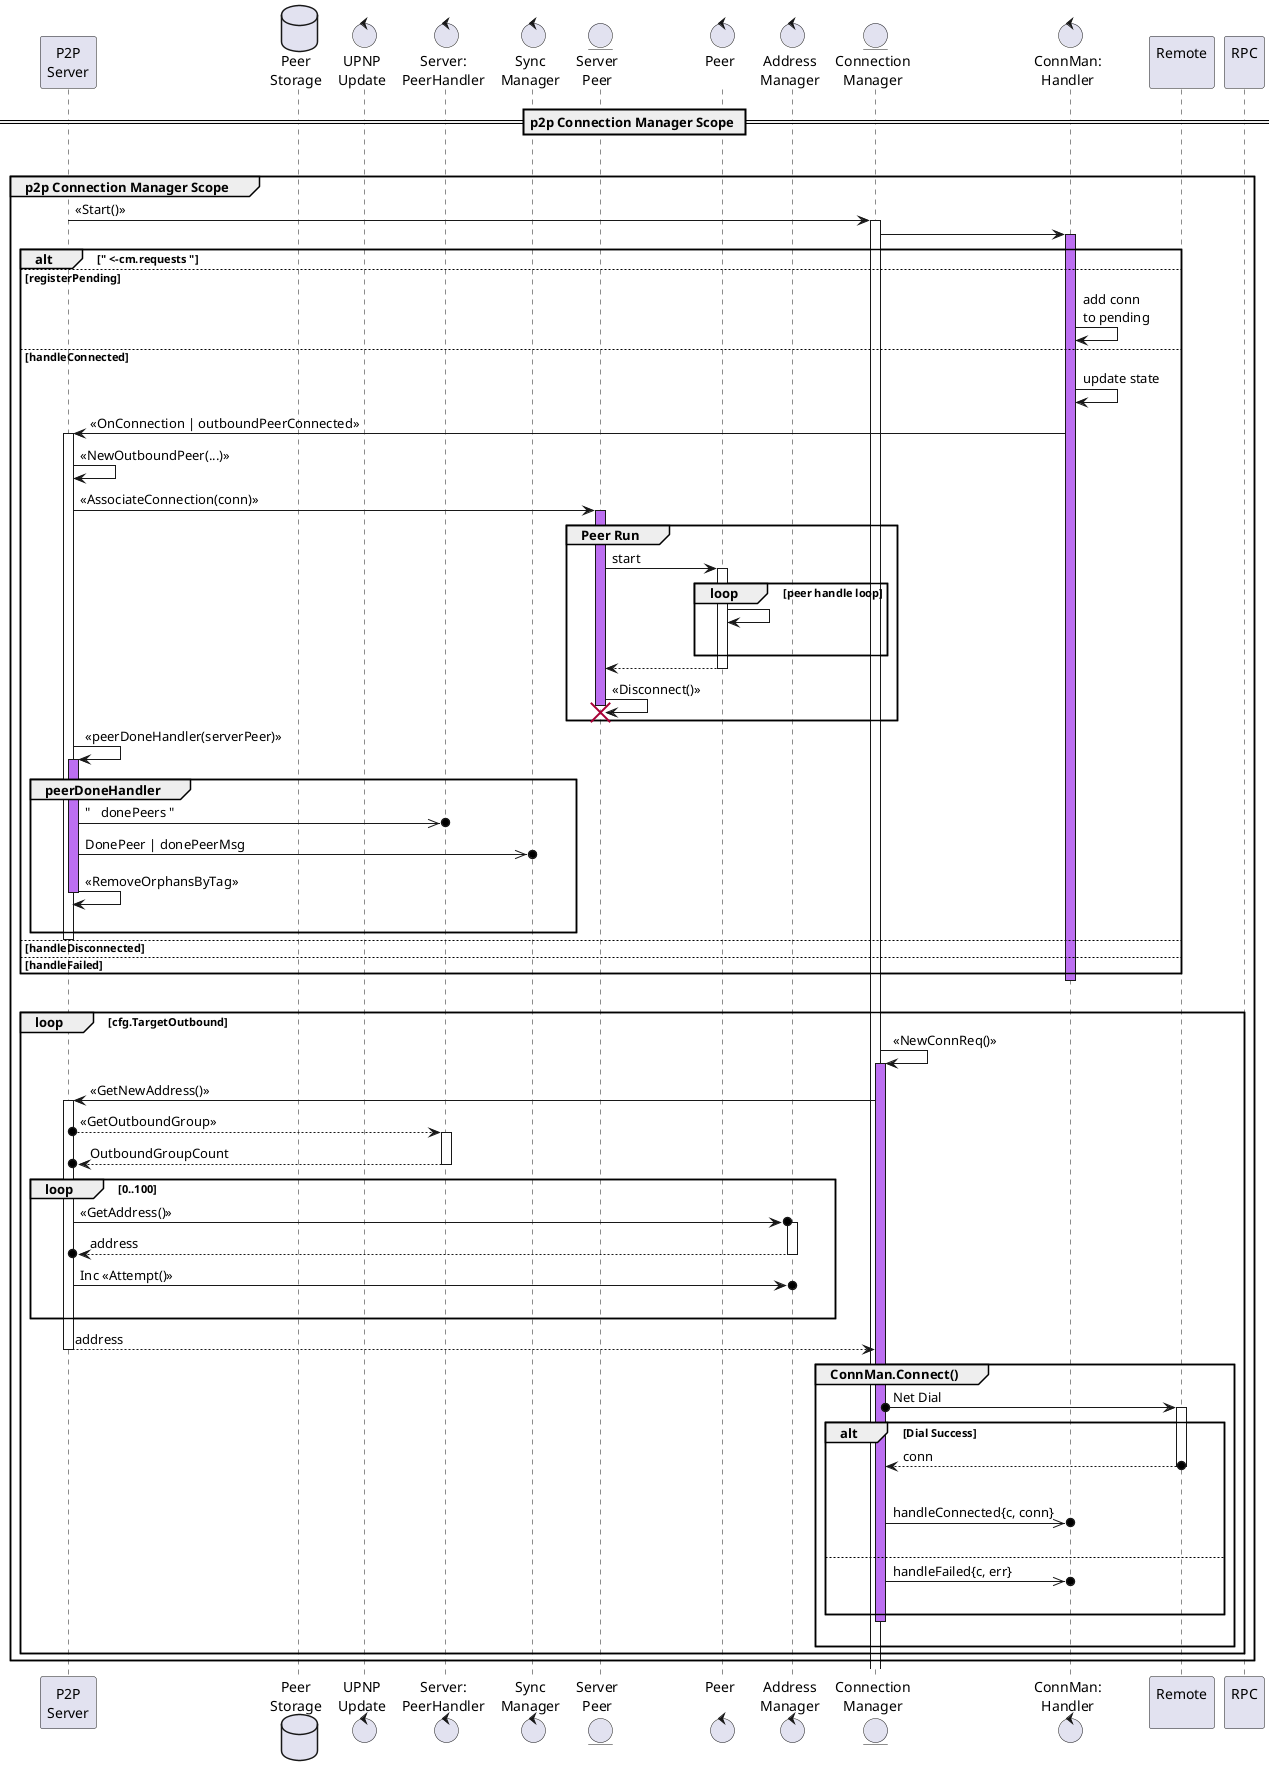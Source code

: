 @startuml


' arrows usage:
' | Example      | Usage                         |
' |--------------|-------------------------------|
' | A ->    B    | regular invocation            |
' | A o->   B    | sync IO call; ex HTTP request |
' | A o-->> B    | start new goroutine           |
' | A ->>o  B    | write to channel              |
' | A o->>o B    | B read from channel           |
' | A ->o   B    | state update                  |
' | A o->   B !! | write to response channel     |

' color codes:
' #bc6ff1 - goroutine invocation
' #bedbbb - scope boundary

participant "P2P\nServer" as S
database "Peer\nStorage" as PDB
control "UPNP\nUpdate" as UPNP
control "Server:\nPeerHandler" as SPH
control "Sync\nManager" as SyncManager
entity "Server\nPeer" as SP
control "Peer\n" as P
control "Address\nManager" as AddrMan
entity "Connection\nManager" as ConnMan
control "ConnMan:\nHandler" as CManHandler
participant "Remote\n" as Remote
participant "RPC\n" as RPC

!procedure $ConnMan_Connect()
  group ConnMan.Connect()
      ConnMan o-> Remote ++: Net Dial
      alt Dial Success
        return conn
        |||
        ConnMan ->>o CManHandler: handleConnected{c, conn}
        |||
      else
        ConnMan ->>o CManHandler:  handleFailed{c, err}
        |||
      end
      deactivate ConnMan
      |||
  end

!endprocedure

== p2p Connection Manager Scope ==
|||
group p2p Connection Manager Scope
  S -> ConnMan ++: << Start() >>
  ConnMan -> CManHandler ++ #bc6ff1

  alt " <-cm.requests "
  else registerPending
  CManHandler -> CManHandler : add conn\nto pending

  else handleConnected
    CManHandler -> CManHandler : update state
    CManHandler -> S ++: <<OnConnection | outboundPeerConnected >>
    S -> S :  << NewOutboundPeer(...) >>

    S -> SP ++ #bc6ff1: << AssociateConnection(conn) >>
      group Peer Run
        SP -> P ++: start
        loop peer handle loop
          P -> P
          |||
        end
        return


      SP -> SP: << Disconnect() >>
      destroy SP
     end



    S -> S ++ #bc6ff1: << peerDoneHandler(serverPeer) >>
    group peerDoneHandler
      S ->>o SPH: "   donePeers "
      S ->>o SyncManager: DonePeer | donePeerMsg
      S -> S : << RemoveOrphansByTag >>
      |||
      deactivate S
    end

    deactivate S

  else handleDisconnected
  else handleFailed

  end

  deactivate CManHandler

  |||
  loop cfg.TargetOutbound
    ConnMan -> ConnMan ++ #bc6ff1: << NewConnReq() >>


    ConnMan -> S ++ : << GetNewAddress() >>
      S o--> SPH ++: << GetOutboundGroup >>
        SPH -->o S: OutboundGroupCount
        deactivate SPH

        loop 0..100
          S ->o AddrMan ++:  << GetAddress() >>
          return address
          S ->o AddrMan: Inc << Attempt() >>
          |||
        end
      return address

     $ConnMan_Connect()
  end

end
' == p2p Connection Manager Scope ==

@enduml

